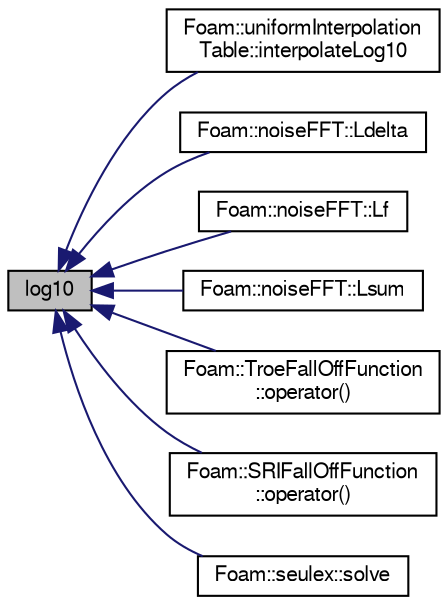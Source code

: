 digraph "log10"
{
  bgcolor="transparent";
  edge [fontname="FreeSans",fontsize="10",labelfontname="FreeSans",labelfontsize="10"];
  node [fontname="FreeSans",fontsize="10",shape=record];
  rankdir="LR";
  Node1 [label="log10",height=0.2,width=0.4,color="black", fillcolor="grey75", style="filled" fontcolor="black"];
  Node1 -> Node2 [dir="back",color="midnightblue",fontsize="10",style="solid",fontname="FreeSans"];
  Node2 [label="Foam::uniformInterpolation\lTable::interpolateLog10",height=0.2,width=0.4,color="black",URL="$a02677.html#a2b4202d96d988f5ea09130852cd1e48f",tooltip="Interpolate - takes log10 flag into account. "];
  Node1 -> Node3 [dir="back",color="midnightblue",fontsize="10",style="solid",fontname="FreeSans"];
  Node3 [label="Foam::noiseFFT::Ldelta",height=0.2,width=0.4,color="black",URL="$a01565.html#aa7f180fa11de4e9a567e71c29b054d0b",tooltip="Return the one-third-octave-band PFL spectrum. "];
  Node1 -> Node4 [dir="back",color="midnightblue",fontsize="10",style="solid",fontname="FreeSans"];
  Node4 [label="Foam::noiseFFT::Lf",height=0.2,width=0.4,color="black",URL="$a01565.html#afd19402d76d82beacf0ee7003122739d",tooltip="Return the narrow-band PFL (pressure-fluctuation level) spectrum. "];
  Node1 -> Node5 [dir="back",color="midnightblue",fontsize="10",style="solid",fontname="FreeSans"];
  Node5 [label="Foam::noiseFFT::Lsum",height=0.2,width=0.4,color="black",URL="$a01565.html#ab0b8cb52eb284e8124b47e7bba012681",tooltip="Return the total PFL as the sum of Lf over all frequencies. "];
  Node1 -> Node6 [dir="back",color="midnightblue",fontsize="10",style="solid",fontname="FreeSans"];
  Node6 [label="Foam::TroeFallOffFunction\l::operator()",height=0.2,width=0.4,color="black",URL="$a02618.html#acc4fa778dc0b4fe704ed261caa180472"];
  Node1 -> Node7 [dir="back",color="midnightblue",fontsize="10",style="solid",fontname="FreeSans"];
  Node7 [label="Foam::SRIFallOffFunction\l::operator()",height=0.2,width=0.4,color="black",URL="$a02349.html#acc4fa778dc0b4fe704ed261caa180472"];
  Node1 -> Node8 [dir="back",color="midnightblue",fontsize="10",style="solid",fontname="FreeSans"];
  Node8 [label="Foam::seulex::solve",height=0.2,width=0.4,color="black",URL="$a02218.html#a53c8ddf1354a8471a51f2e9842b9b2da",tooltip="Solve the ODE system and the update the state. "];
}
